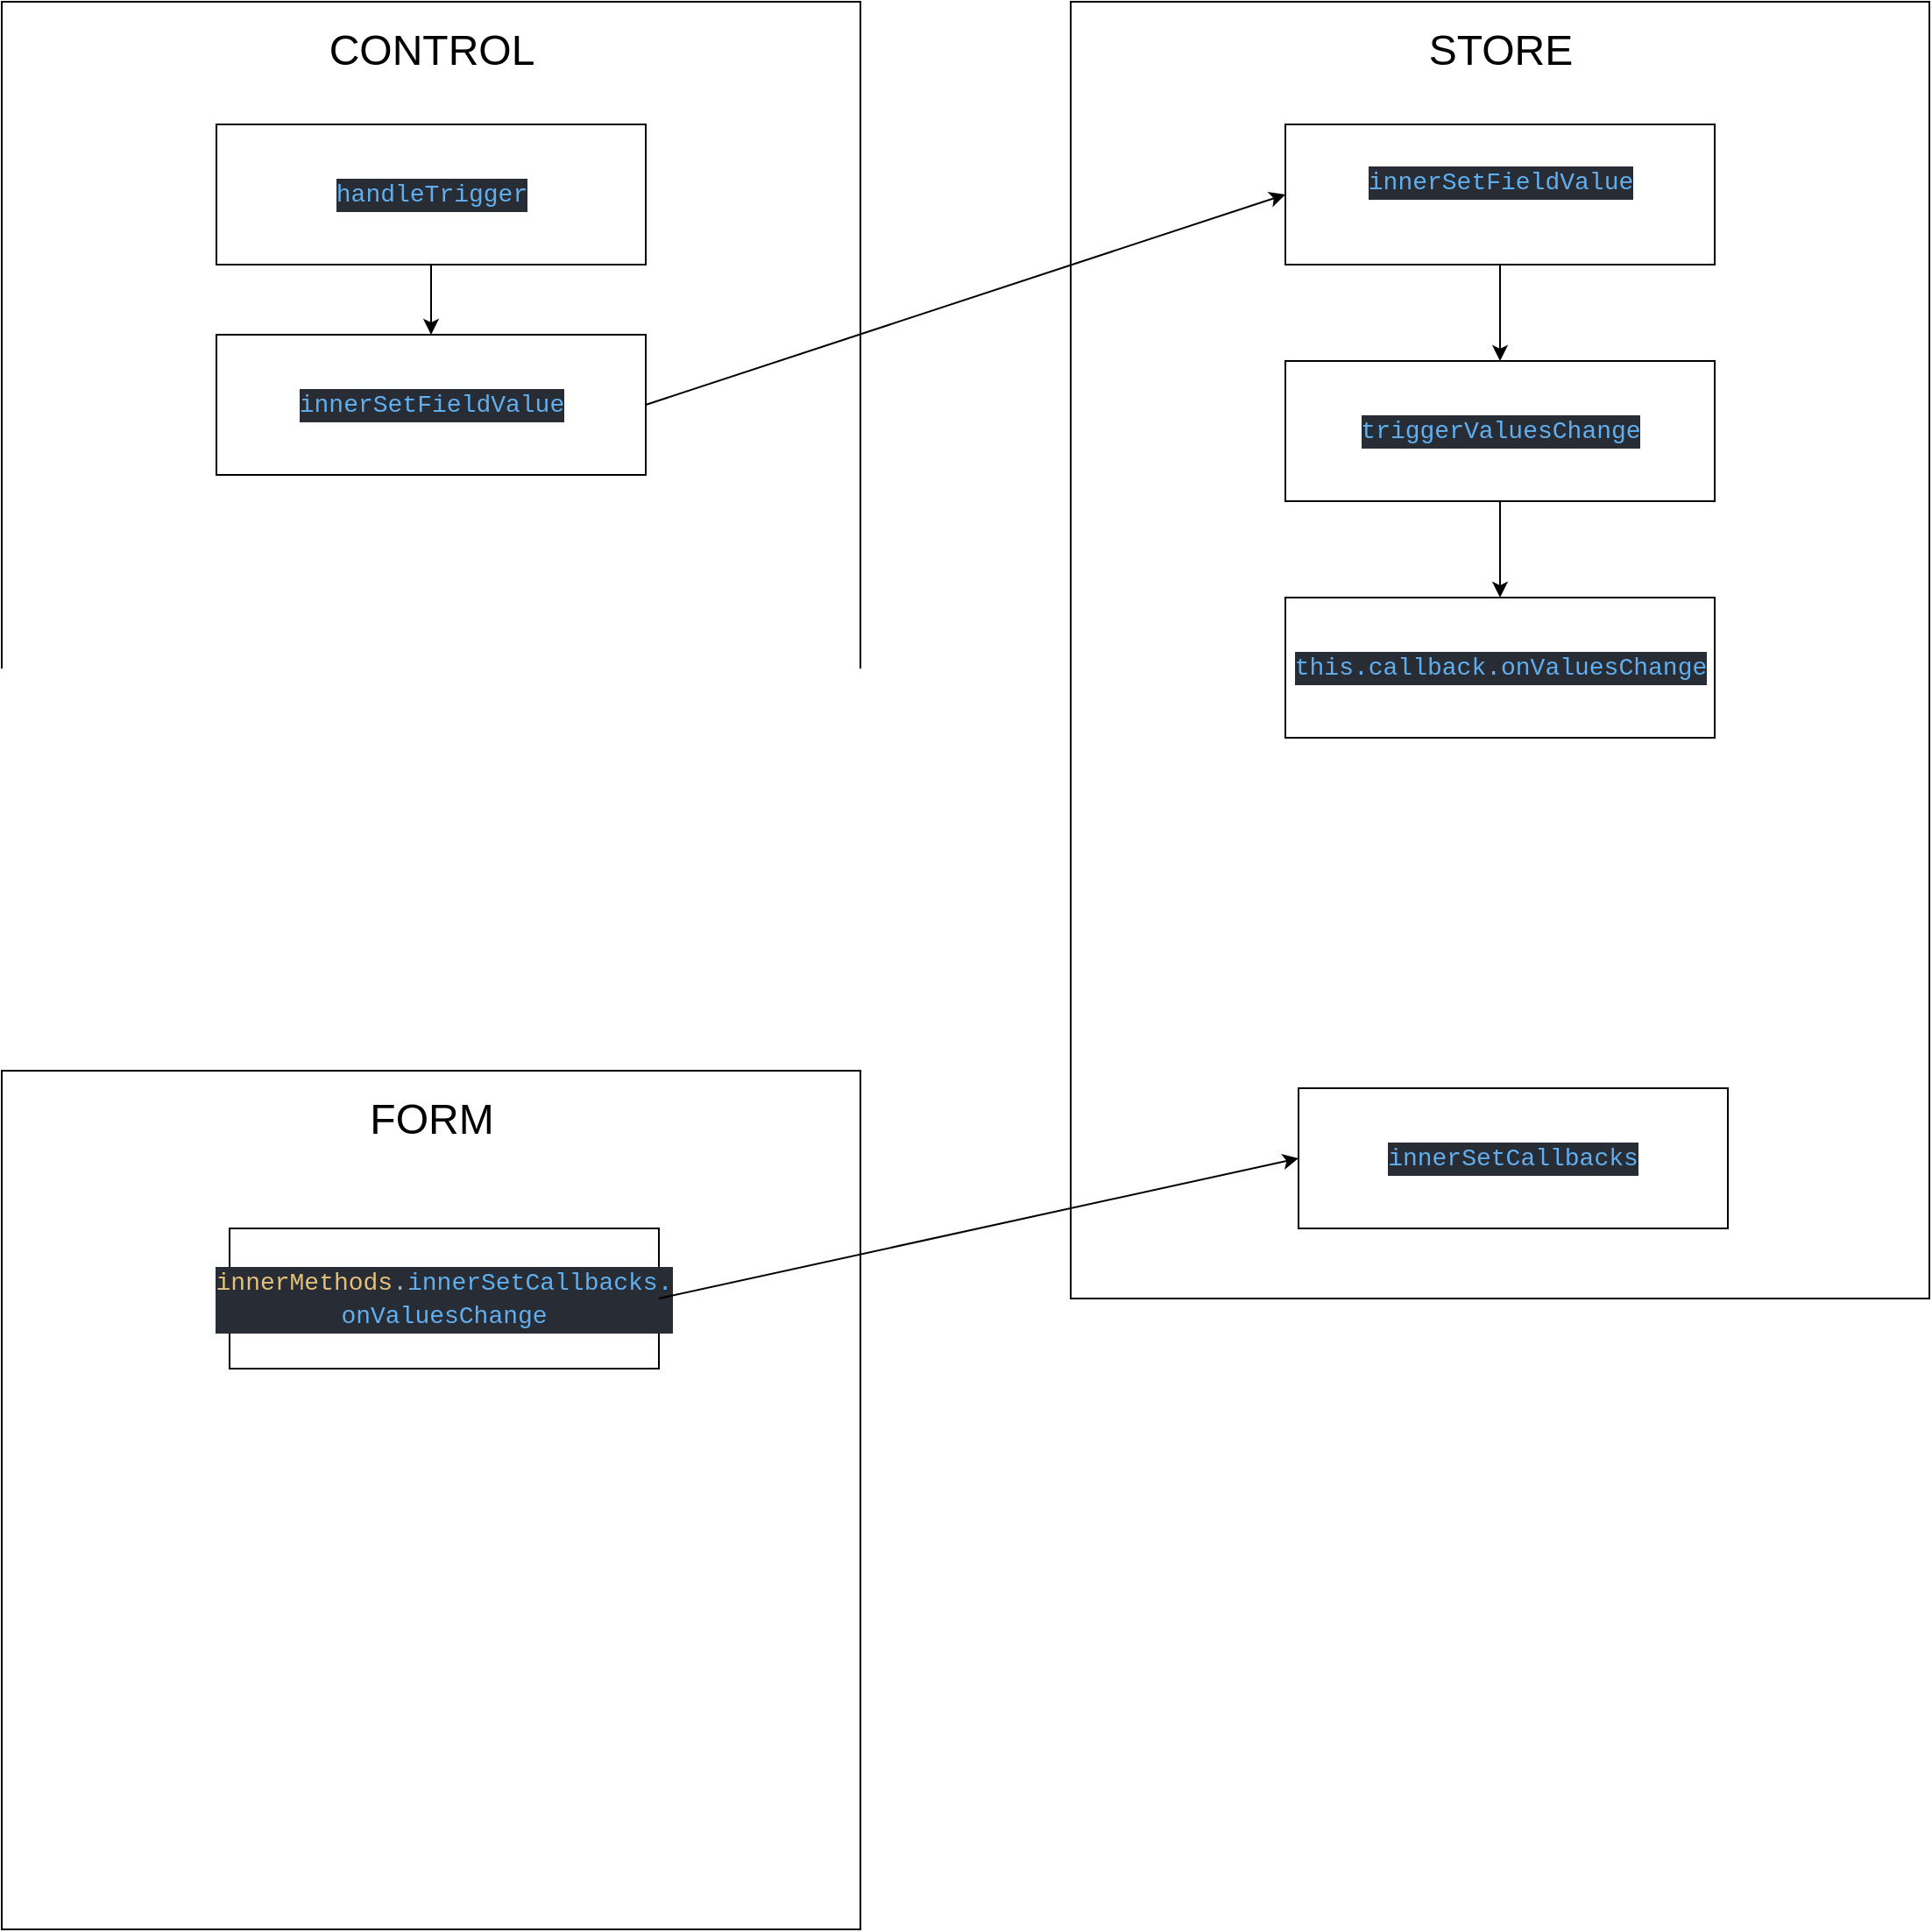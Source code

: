 <mxfile>
    <diagram id="IKpEFJAXQdyOoHMasbJN" name="onValuesChange">
        <mxGraphModel dx="728" dy="-55" grid="1" gridSize="10" guides="1" tooltips="1" connect="1" arrows="1" fold="1" page="1" pageScale="1" pageWidth="850" pageHeight="1100" background="none" math="0" shadow="0">
            <root>
                <mxCell id="0"/>
                <mxCell id="1" parent="0"/>
                <mxCell id="69" value="" style="group;" parent="1" vertex="1" connectable="0">
                    <mxGeometry x="40" y="1870" width="490" height="490" as="geometry"/>
                </mxCell>
                <mxCell id="70" value="" style="rounded=0;whiteSpace=wrap;html=1;strokeColor=default;fontFamily=Helvetica;fontSize=12;fontColor=default;fillColor=default;" parent="69" vertex="1">
                    <mxGeometry width="490" height="490" as="geometry"/>
                </mxCell>
                <mxCell id="72" value="&lt;span style=&quot;font-size: 24px;&quot;&gt;FORM&lt;br&gt;&lt;/span&gt;" style="text;html=1;strokeColor=none;fillColor=none;align=center;verticalAlign=middle;whiteSpace=wrap;rounded=0;fontFamily=Helvetica;fontSize=12;fontColor=default;" parent="69" vertex="1">
                    <mxGeometry x="183.75" y="15.718" width="122.5" height="23.578" as="geometry"/>
                </mxCell>
                <mxCell id="109" value="&lt;div style=&quot;color: rgb(171, 178, 191); background-color: rgb(40, 44, 52); font-family: Consolas, &amp;quot;Courier New&amp;quot;, monospace; font-size: 14px; line-height: 19px;&quot;&gt;&lt;div style=&quot;line-height: 19px;&quot;&gt;&lt;div style=&quot;line-height: 19px;&quot;&gt;&lt;div style=&quot;line-height: 19px;&quot;&gt;&lt;span style=&quot;color: rgb(229, 192, 123);&quot;&gt;innerMethods&lt;/span&gt;.&lt;span style=&quot;color: rgb(97, 175, 239);&quot;&gt;innerSetCallbacks.&lt;/span&gt;&lt;/div&gt;&lt;div style=&quot;line-height: 19px;&quot;&gt;&lt;div style=&quot;line-height: 19px;&quot;&gt;&lt;span style=&quot;color: rgb(97, 175, 239);&quot;&gt;onValuesChange&lt;/span&gt;&lt;/div&gt;&lt;/div&gt;&lt;/div&gt;&lt;/div&gt;&lt;/div&gt;" style="rounded=0;whiteSpace=wrap;html=1;strokeColor=default;fontFamily=Helvetica;fontSize=12;fontColor=default;fillColor=default;" parent="69" vertex="1">
                    <mxGeometry x="130" y="90" width="245" height="80" as="geometry"/>
                </mxCell>
                <mxCell id="81" value="" style="group;" parent="1" vertex="1" connectable="0">
                    <mxGeometry x="40" y="1260" width="490" height="490" as="geometry"/>
                </mxCell>
                <mxCell id="82" value="" style="rounded=0;whiteSpace=wrap;html=1;strokeColor=default;fontFamily=Helvetica;fontSize=12;fontColor=default;fillColor=default;" parent="81" vertex="1">
                    <mxGeometry width="490" height="490" as="geometry"/>
                </mxCell>
                <mxCell id="90" style="edgeStyle=none;html=1;exitX=0.5;exitY=1;exitDx=0;exitDy=0;entryX=0.5;entryY=0;entryDx=0;entryDy=0;fontFamily=Helvetica;fontSize=24;fontColor=default;" parent="81" source="83" target="89" edge="1">
                    <mxGeometry relative="1" as="geometry"/>
                </mxCell>
                <mxCell id="83" value="&lt;div style=&quot;color: rgb(171, 178, 191); background-color: rgb(40, 44, 52); font-family: Consolas, &amp;quot;Courier New&amp;quot;, monospace; font-size: 14px; line-height: 19px;&quot;&gt;&lt;div style=&quot;line-height: 19px;&quot;&gt;&lt;br&gt;&lt;/div&gt;&lt;/div&gt;" style="rounded=0;whiteSpace=wrap;html=1;strokeColor=default;fontFamily=Helvetica;fontSize=12;fontColor=default;fillColor=default;" parent="81" vertex="1">
                    <mxGeometry x="122.5" y="70" width="245" height="80" as="geometry"/>
                </mxCell>
                <mxCell id="84" value="&lt;span style=&quot;font-size: 24px;&quot;&gt;CONTROL&lt;br&gt;&lt;/span&gt;" style="text;html=1;strokeColor=none;fillColor=none;align=center;verticalAlign=middle;whiteSpace=wrap;rounded=0;fontFamily=Helvetica;fontSize=12;fontColor=default;" parent="81" vertex="1">
                    <mxGeometry x="183.75" y="15.718" width="122.5" height="23.578" as="geometry"/>
                </mxCell>
                <mxCell id="88" value="&lt;div style=&quot;color: rgb(171, 178, 191); background-color: rgb(40, 44, 52); font-family: Consolas, &amp;quot;Courier New&amp;quot;, monospace; font-size: 14px; line-height: 19px;&quot;&gt;&lt;span style=&quot;color: #61afef;&quot;&gt;handleTrigger&lt;/span&gt;&lt;/div&gt;" style="text;html=1;strokeColor=none;fillColor=none;align=center;verticalAlign=middle;whiteSpace=wrap;rounded=0;fontFamily=Helvetica;fontSize=12;fontColor=default;" parent="81" vertex="1">
                    <mxGeometry x="183.75" y="100" width="122.5" height="20" as="geometry"/>
                </mxCell>
                <mxCell id="89" value="&lt;div style=&quot;color: rgb(171, 178, 191); background-color: rgb(40, 44, 52); font-family: Consolas, &amp;quot;Courier New&amp;quot;, monospace; font-size: 14px; line-height: 19px;&quot;&gt;&lt;div style=&quot;line-height: 19px;&quot;&gt;&lt;div style=&quot;line-height: 19px;&quot;&gt;&lt;span style=&quot;color: #61afef;&quot;&gt;innerSetFieldValue&lt;/span&gt;&lt;/div&gt;&lt;/div&gt;&lt;/div&gt;" style="rounded=0;whiteSpace=wrap;html=1;strokeColor=default;fontFamily=Helvetica;fontSize=12;fontColor=default;fillColor=default;" parent="81" vertex="1">
                    <mxGeometry x="122.5" y="190" width="245" height="80" as="geometry"/>
                </mxCell>
                <mxCell id="91" value="" style="group;" parent="1" vertex="1" connectable="0">
                    <mxGeometry x="650" y="1260" width="490" height="740" as="geometry"/>
                </mxCell>
                <mxCell id="92" value="" style="rounded=0;whiteSpace=wrap;html=1;strokeColor=default;fontFamily=Helvetica;fontSize=12;fontColor=default;fillColor=default;" parent="91" vertex="1">
                    <mxGeometry width="490" height="740" as="geometry"/>
                </mxCell>
                <mxCell id="107" style="edgeStyle=none;html=1;exitX=0.5;exitY=1;exitDx=0;exitDy=0;fontFamily=Helvetica;fontSize=24;fontColor=default;" parent="91" source="94" target="106" edge="1">
                    <mxGeometry relative="1" as="geometry"/>
                </mxCell>
                <mxCell id="94" value="&lt;div style=&quot;color: rgb(171, 178, 191); background-color: rgb(40, 44, 52); font-family: Consolas, &amp;quot;Courier New&amp;quot;, monospace; font-size: 14px; line-height: 19px;&quot;&gt;&lt;div style=&quot;line-height: 19px;&quot;&gt;&lt;br&gt;&lt;/div&gt;&lt;/div&gt;" style="rounded=0;whiteSpace=wrap;html=1;strokeColor=default;fontFamily=Helvetica;fontSize=12;fontColor=default;fillColor=default;" parent="91" vertex="1">
                    <mxGeometry x="122.5" y="70" width="245" height="80" as="geometry"/>
                </mxCell>
                <mxCell id="95" value="&lt;span style=&quot;font-size: 24px;&quot;&gt;STORE&lt;br&gt;&lt;/span&gt;" style="text;html=1;strokeColor=none;fillColor=none;align=center;verticalAlign=middle;whiteSpace=wrap;rounded=0;fontFamily=Helvetica;fontSize=12;fontColor=default;" parent="91" vertex="1">
                    <mxGeometry x="183.75" y="15.718" width="122.5" height="23.578" as="geometry"/>
                </mxCell>
                <mxCell id="96" value="&#10;&lt;div style=&quot;color: rgb(171, 178, 191); background-color: rgb(40, 44, 52); font-family: Consolas, &amp;quot;Courier New&amp;quot;, monospace; font-weight: normal; font-size: 14px; line-height: 19px;&quot;&gt;&lt;div&gt;&lt;span style=&quot;color: #61afef;&quot;&gt;innerSetFieldValue&lt;/span&gt;&lt;/div&gt;&lt;/div&gt;&#10;&#10;" style="text;html=1;strokeColor=none;fillColor=none;align=center;verticalAlign=middle;whiteSpace=wrap;rounded=0;fontFamily=Helvetica;fontSize=12;fontColor=default;" parent="91" vertex="1">
                    <mxGeometry x="183.75" y="100" width="122.5" height="20" as="geometry"/>
                </mxCell>
                <mxCell id="113" style="edgeStyle=none;html=1;exitX=0.5;exitY=1;exitDx=0;exitDy=0;fontFamily=Helvetica;fontSize=24;fontColor=default;" parent="91" source="106" target="112" edge="1">
                    <mxGeometry relative="1" as="geometry"/>
                </mxCell>
                <mxCell id="106" value="&lt;div style=&quot;color: rgb(171, 178, 191); background-color: rgb(40, 44, 52); font-family: Consolas, &amp;quot;Courier New&amp;quot;, monospace; font-size: 14px; line-height: 19px;&quot;&gt;&lt;div style=&quot;line-height: 19px;&quot;&gt;&lt;div style=&quot;line-height: 19px;&quot;&gt;&lt;span style=&quot;color: #61afef;&quot;&gt;triggerValuesChange&lt;/span&gt;&lt;/div&gt;&lt;/div&gt;&lt;/div&gt;" style="rounded=0;whiteSpace=wrap;html=1;strokeColor=default;fontFamily=Helvetica;fontSize=12;fontColor=default;fillColor=default;" parent="91" vertex="1">
                    <mxGeometry x="122.5" y="205" width="245" height="80" as="geometry"/>
                </mxCell>
                <mxCell id="108" value="&lt;div style=&quot;color: rgb(171, 178, 191); background-color: rgb(40, 44, 52); font-family: Consolas, &amp;quot;Courier New&amp;quot;, monospace; font-size: 14px; line-height: 19px;&quot;&gt;&lt;div style=&quot;line-height: 19px;&quot;&gt;&lt;div style=&quot;line-height: 19px;&quot;&gt;&lt;div style=&quot;line-height: 19px;&quot;&gt;&lt;span style=&quot;color: #61afef;&quot;&gt;innerSetCallbacks&lt;/span&gt;&lt;/div&gt;&lt;/div&gt;&lt;/div&gt;&lt;/div&gt;" style="rounded=0;whiteSpace=wrap;html=1;strokeColor=default;fontFamily=Helvetica;fontSize=12;fontColor=default;fillColor=default;" parent="91" vertex="1">
                    <mxGeometry x="130" y="620" width="245" height="80" as="geometry"/>
                </mxCell>
                <mxCell id="112" value="&lt;div style=&quot;color: rgb(171, 178, 191); background-color: rgb(40, 44, 52); font-family: Consolas, &amp;quot;Courier New&amp;quot;, monospace; font-size: 14px; line-height: 19px;&quot;&gt;&lt;div style=&quot;line-height: 19px;&quot;&gt;&lt;div style=&quot;line-height: 19px;&quot;&gt;&lt;div style=&quot;line-height: 19px;&quot;&gt;&lt;span style=&quot;color: #61afef;&quot;&gt;this.callback.&lt;/span&gt;&lt;span style=&quot;color: rgb(97, 175, 239);&quot;&gt;onValuesChange&lt;/span&gt;&lt;/div&gt;&lt;/div&gt;&lt;/div&gt;&lt;/div&gt;" style="rounded=0;whiteSpace=wrap;html=1;strokeColor=default;fontFamily=Helvetica;fontSize=12;fontColor=default;fillColor=default;" parent="91" vertex="1">
                    <mxGeometry x="122.5" y="340" width="245" height="80" as="geometry"/>
                </mxCell>
                <mxCell id="98" style="edgeStyle=none;html=1;exitX=1;exitY=0.5;exitDx=0;exitDy=0;entryX=0;entryY=0.5;entryDx=0;entryDy=0;fontFamily=Helvetica;fontSize=24;fontColor=default;" parent="1" source="89" target="94" edge="1">
                    <mxGeometry relative="1" as="geometry"/>
                </mxCell>
                <mxCell id="111" style="edgeStyle=none;html=1;exitX=1;exitY=0.5;exitDx=0;exitDy=0;entryX=0;entryY=0.5;entryDx=0;entryDy=0;fontFamily=Helvetica;fontSize=24;fontColor=default;" parent="1" source="109" target="108" edge="1">
                    <mxGeometry relative="1" as="geometry"/>
                </mxCell>
            </root>
        </mxGraphModel>
    </diagram>
    <diagram name="onSubmit" id="niWLzvq-EdSnXIQBMatt">
        <mxGraphModel dx="1036" dy="-55" grid="1" gridSize="10" guides="1" tooltips="1" connect="1" arrows="1" fold="1" page="1" pageScale="1" pageWidth="850" pageHeight="1100" background="none" math="0" shadow="0">
            <root>
                <mxCell id="wr9pQKqONIE5KZ0gKn6f-0"/>
                <mxCell id="wr9pQKqONIE5KZ0gKn6f-1" parent="wr9pQKqONIE5KZ0gKn6f-0"/>
                <mxCell id="wr9pQKqONIE5KZ0gKn6f-2" value="" style="group;" parent="wr9pQKqONIE5KZ0gKn6f-1" vertex="1" connectable="0">
                    <mxGeometry x="150" y="1420" width="490" height="490" as="geometry"/>
                </mxCell>
                <mxCell id="wr9pQKqONIE5KZ0gKn6f-3" value="" style="rounded=0;whiteSpace=wrap;html=1;strokeColor=default;fontFamily=Helvetica;fontSize=12;fontColor=default;fillColor=default;" parent="wr9pQKqONIE5KZ0gKn6f-2" vertex="1">
                    <mxGeometry width="490" height="490" as="geometry"/>
                </mxCell>
                <mxCell id="wr9pQKqONIE5KZ0gKn6f-4" value="&lt;span style=&quot;font-size: 24px;&quot;&gt;FORM&lt;br&gt;&lt;/span&gt;" style="text;html=1;strokeColor=none;fillColor=none;align=center;verticalAlign=middle;whiteSpace=wrap;rounded=0;fontFamily=Helvetica;fontSize=12;fontColor=default;" parent="wr9pQKqONIE5KZ0gKn6f-2" vertex="1">
                    <mxGeometry x="183.75" y="15.718" width="122.5" height="23.578" as="geometry"/>
                </mxCell>
                <mxCell id="wr9pQKqONIE5KZ0gKn6f-5" value="&lt;div style=&quot;background-color: rgb(40, 44, 52); font-family: Consolas, &amp;quot;Courier New&amp;quot;, monospace; font-size: 14px; line-height: 19px; color: rgb(171, 178, 191);&quot;&gt;&lt;div style=&quot;line-height: 19px;&quot;&gt;&lt;div style=&quot;line-height: 19px;&quot;&gt;&lt;div style=&quot;line-height: 19px;&quot;&gt;&lt;div style=&quot;font-family: Menlo, Monaco, &amp;quot;Courier New&amp;quot;, monospace; font-size: 12px; line-height: 18px;&quot;&gt;&lt;div&gt;&lt;span style=&quot;color: #e5c07b;&quot;&gt;innerMethods&lt;/span&gt;.&lt;span style=&quot;color: #61afef;&quot;&gt;innerSetCallbacks&lt;/span&gt;({&lt;/div&gt;&lt;div&gt;  &lt;span style=&quot;color: #61afef;&quot;&gt;onSubmit&lt;/span&gt;: () &lt;span style=&quot;color: #c678dd;&quot;&gt;=&amp;gt;&lt;/span&gt; {}&lt;/div&gt;&lt;div&gt;});&lt;/div&gt;&lt;/div&gt;&lt;/div&gt;&lt;/div&gt;&lt;/div&gt;&lt;/div&gt;" style="rounded=0;whiteSpace=wrap;html=1;strokeColor=default;fontFamily=Helvetica;fontSize=12;fontColor=default;fillColor=default;" parent="wr9pQKqONIE5KZ0gKn6f-2" vertex="1">
                    <mxGeometry x="130" y="90" width="245" height="80" as="geometry"/>
                </mxCell>
                <mxCell id="PwSs_GgSIJuXpOcLG5Ot-0" value="&lt;div style=&quot;background-color: rgb(40, 44, 52); font-family: Consolas, &amp;quot;Courier New&amp;quot;, monospace; font-size: 14px; line-height: 19px; color: rgb(171, 178, 191);&quot;&gt;&lt;div style=&quot;line-height: 19px;&quot;&gt;&lt;div style=&quot;line-height: 19px;&quot;&gt;&lt;div style=&quot;line-height: 19px;&quot;&gt;&lt;div style=&quot;font-family: Menlo, Monaco, &amp;quot;Courier New&amp;quot;, monospace; font-size: 12px; line-height: 18px;&quot;&gt;&lt;div style=&quot;line-height: 18px;&quot;&gt;&lt;div&gt;&amp;lt;&lt;span style=&quot;color: #e5c07b;&quot;&gt;Wrapper&lt;/span&gt;&lt;/div&gt;&lt;div&gt;&lt;span style=&quot;color: #d19a66;font-style: italic;&quot;&gt;onSubmit&lt;/span&gt;&lt;span style=&quot;color: #56b6c2;&quot;&gt;=&lt;/span&gt;&lt;span style=&quot;color: #c678dd;&quot;&gt;{&lt;/span&gt;(&lt;span style=&quot;color: #e06c75;font-style: italic;&quot;&gt;e&lt;/span&gt;) &lt;span style=&quot;color: #c678dd;&quot;&gt;=&amp;gt;&lt;/span&gt; {&lt;/div&gt;&lt;div&gt;  &lt;span style=&quot;color: #e5c07b;&quot;&gt;formInstance&lt;/span&gt;.&lt;span style=&quot;color: #61afef;&quot;&gt;submit&lt;/span&gt;();&lt;/div&gt;&lt;div&gt;}&lt;span style=&quot;color: #c678dd;&quot;&gt;}&lt;/span&gt;&lt;/div&gt;&lt;div&gt;&amp;gt;&lt;/div&gt;&lt;/div&gt;&lt;/div&gt;&lt;/div&gt;&lt;/div&gt;&lt;/div&gt;&lt;/div&gt;" style="rounded=0;whiteSpace=wrap;html=1;strokeColor=default;fontFamily=Helvetica;fontSize=12;fontColor=default;fillColor=default;" parent="wr9pQKqONIE5KZ0gKn6f-2" vertex="1">
                    <mxGeometry x="135" y="200" width="240" height="110" as="geometry"/>
                </mxCell>
                <mxCell id="wr9pQKqONIE5KZ0gKn6f-13" value="" style="group;" parent="wr9pQKqONIE5KZ0gKn6f-1" vertex="1" connectable="0">
                    <mxGeometry x="690" y="1270" width="490" height="740" as="geometry"/>
                </mxCell>
                <mxCell id="wr9pQKqONIE5KZ0gKn6f-14" value="" style="rounded=0;whiteSpace=wrap;html=1;strokeColor=default;fontFamily=Helvetica;fontSize=12;fontColor=default;fillColor=default;" parent="wr9pQKqONIE5KZ0gKn6f-13" vertex="1">
                    <mxGeometry width="490" height="740" as="geometry"/>
                </mxCell>
                <mxCell id="hVibTTQIVhq0X6SmjSsc-0" style="edgeStyle=none;html=1;exitX=0.5;exitY=1;exitDx=0;exitDy=0;" parent="wr9pQKqONIE5KZ0gKn6f-13" source="wr9pQKqONIE5KZ0gKn6f-16" target="PwSs_GgSIJuXpOcLG5Ot-10" edge="1">
                    <mxGeometry relative="1" as="geometry"/>
                </mxCell>
                <mxCell id="wr9pQKqONIE5KZ0gKn6f-16" value="&lt;div style=&quot;color: rgb(171, 178, 191); background-color: rgb(40, 44, 52); font-family: Consolas, &amp;quot;Courier New&amp;quot;, monospace; font-size: 14px; line-height: 19px;&quot;&gt;&lt;div style=&quot;line-height: 19px;&quot;&gt;&lt;br&gt;&lt;/div&gt;&lt;/div&gt;" style="rounded=0;whiteSpace=wrap;html=1;strokeColor=default;fontFamily=Helvetica;fontSize=12;fontColor=default;fillColor=default;" parent="wr9pQKqONIE5KZ0gKn6f-13" vertex="1">
                    <mxGeometry x="122.5" y="70" width="245" height="70" as="geometry"/>
                </mxCell>
                <mxCell id="wr9pQKqONIE5KZ0gKn6f-17" value="&lt;span style=&quot;font-size: 24px;&quot;&gt;STORE&lt;br&gt;&lt;/span&gt;" style="text;html=1;strokeColor=none;fillColor=none;align=center;verticalAlign=middle;whiteSpace=wrap;rounded=0;fontFamily=Helvetica;fontSize=12;fontColor=default;" parent="wr9pQKqONIE5KZ0gKn6f-13" vertex="1">
                    <mxGeometry x="183.75" y="15.718" width="122.5" height="23.578" as="geometry"/>
                </mxCell>
                <mxCell id="wr9pQKqONIE5KZ0gKn6f-18" value="&lt;div style=&quot;background-color: rgb(40, 44, 52); font-family: Menlo, Monaco, &amp;quot;Courier New&amp;quot;, monospace; line-height: 18px;&quot;&gt;&lt;font color=&quot;#c678dd&quot;&gt;submit&lt;/font&gt;&lt;/div&gt;" style="text;html=1;strokeColor=none;fillColor=none;align=center;verticalAlign=middle;whiteSpace=wrap;rounded=0;fontFamily=Helvetica;fontSize=12;fontColor=default;" parent="wr9pQKqONIE5KZ0gKn6f-13" vertex="1">
                    <mxGeometry x="158.13" y="95" width="173.75" height="20" as="geometry"/>
                </mxCell>
                <mxCell id="wr9pQKqONIE5KZ0gKn6f-21" value="&lt;div style=&quot;color: rgb(171, 178, 191); background-color: rgb(40, 44, 52); font-family: Consolas, &amp;quot;Courier New&amp;quot;, monospace; font-size: 14px; line-height: 19px;&quot;&gt;&lt;div style=&quot;line-height: 19px;&quot;&gt;&lt;div style=&quot;line-height: 19px;&quot;&gt;&lt;div style=&quot;line-height: 19px;&quot;&gt;&lt;span style=&quot;color: #61afef;&quot;&gt;innerSetCallbacks&lt;/span&gt;&lt;/div&gt;&lt;/div&gt;&lt;/div&gt;&lt;/div&gt;" style="rounded=0;whiteSpace=wrap;html=1;strokeColor=default;fontFamily=Helvetica;fontSize=12;fontColor=default;fillColor=default;" parent="wr9pQKqONIE5KZ0gKn6f-13" vertex="1">
                    <mxGeometry x="130" y="620" width="245" height="80" as="geometry"/>
                </mxCell>
                <mxCell id="PwSs_GgSIJuXpOcLG5Ot-10" value="&lt;div style=&quot;color: rgb(171, 178, 191); background-color: rgb(40, 44, 52); font-family: Consolas, &amp;quot;Courier New&amp;quot;, monospace; font-size: 14px; line-height: 19px;&quot;&gt;&lt;div style=&quot;line-height: 19px;&quot;&gt;callbacks.onSubmit&lt;/div&gt;&lt;/div&gt;" style="rounded=0;whiteSpace=wrap;html=1;strokeColor=default;fontFamily=Helvetica;fontSize=12;fontColor=default;fillColor=default;" parent="wr9pQKqONIE5KZ0gKn6f-13" vertex="1">
                    <mxGeometry x="122.5" y="210" width="245" height="80" as="geometry"/>
                </mxCell>
                <mxCell id="wr9pQKqONIE5KZ0gKn6f-24" style="edgeStyle=none;html=1;exitX=1;exitY=0.5;exitDx=0;exitDy=0;entryX=0;entryY=0.5;entryDx=0;entryDy=0;fontFamily=Helvetica;fontSize=24;fontColor=default;" parent="wr9pQKqONIE5KZ0gKn6f-1" source="wr9pQKqONIE5KZ0gKn6f-5" target="wr9pQKqONIE5KZ0gKn6f-21" edge="1">
                    <mxGeometry relative="1" as="geometry"/>
                </mxCell>
                <mxCell id="PwSs_GgSIJuXpOcLG5Ot-2" style="edgeStyle=none;html=1;exitX=1;exitY=0.5;exitDx=0;exitDy=0;entryX=0;entryY=0.5;entryDx=0;entryDy=0;" parent="wr9pQKqONIE5KZ0gKn6f-1" source="PwSs_GgSIJuXpOcLG5Ot-0" target="wr9pQKqONIE5KZ0gKn6f-16" edge="1">
                    <mxGeometry relative="1" as="geometry"/>
                </mxCell>
            </root>
        </mxGraphModel>
    </diagram>
    <diagram name="rules validate" id="ohAHACHZZTmaY0EoiD2b">
        <mxGraphModel dx="1295" dy="1306" grid="1" gridSize="10" guides="1" tooltips="1" connect="1" arrows="1" fold="1" page="1" pageScale="1" pageWidth="850" pageHeight="1100" background="none" math="0" shadow="0">
            <root>
                <mxCell id="hH2rMNYjFmV4jc5iQW_T-0"/>
                <mxCell id="hH2rMNYjFmV4jc5iQW_T-1" parent="hH2rMNYjFmV4jc5iQW_T-0"/>
                <mxCell id="hH2rMNYjFmV4jc5iQW_T-2" value="" style="group;" vertex="1" connectable="0" parent="hH2rMNYjFmV4jc5iQW_T-1">
                    <mxGeometry x="160" y="1460" width="490" height="490" as="geometry"/>
                </mxCell>
                <mxCell id="hH2rMNYjFmV4jc5iQW_T-3" value="" style="rounded=0;whiteSpace=wrap;html=1;strokeColor=default;fontFamily=Helvetica;fontSize=12;fontColor=default;fillColor=default;" vertex="1" parent="hH2rMNYjFmV4jc5iQW_T-2">
                    <mxGeometry width="490" height="490" as="geometry"/>
                </mxCell>
                <mxCell id="hH2rMNYjFmV4jc5iQW_T-4" value="&lt;span style=&quot;font-size: 24px;&quot;&gt;FORM&lt;br&gt;&lt;/span&gt;" style="text;html=1;strokeColor=none;fillColor=none;align=center;verticalAlign=middle;whiteSpace=wrap;rounded=0;fontFamily=Helvetica;fontSize=12;fontColor=default;" vertex="1" parent="hH2rMNYjFmV4jc5iQW_T-2">
                    <mxGeometry x="183.75" y="15.718" width="122.5" height="23.578" as="geometry"/>
                </mxCell>
                <mxCell id="hH2rMNYjFmV4jc5iQW_T-5" value="&lt;div style=&quot;background-color: rgb(40, 44, 52); font-family: Consolas, &amp;quot;Courier New&amp;quot;, monospace; font-size: 14px; line-height: 19px; color: rgb(171, 178, 191);&quot;&gt;&lt;div style=&quot;line-height: 19px;&quot;&gt;&lt;div style=&quot;line-height: 19px;&quot;&gt;&lt;div style=&quot;line-height: 19px;&quot;&gt;&lt;div style=&quot;font-family: Menlo, Monaco, &amp;quot;Courier New&amp;quot;, monospace; font-size: 12px; line-height: 18px;&quot;&gt;&lt;div&gt;&lt;span style=&quot;color: #e5c07b;&quot;&gt;innerMethods&lt;/span&gt;.&lt;span style=&quot;color: #61afef;&quot;&gt;innerSetCallbacks&lt;/span&gt;({&lt;/div&gt;&lt;div&gt;  &lt;span style=&quot;color: #61afef;&quot;&gt;onSubmit&lt;/span&gt;: () &lt;span style=&quot;color: #c678dd;&quot;&gt;=&amp;gt;&lt;/span&gt; {}&lt;/div&gt;&lt;div&gt;});&lt;/div&gt;&lt;/div&gt;&lt;/div&gt;&lt;/div&gt;&lt;/div&gt;&lt;/div&gt;" style="rounded=0;whiteSpace=wrap;html=1;strokeColor=default;fontFamily=Helvetica;fontSize=12;fontColor=default;fillColor=default;" vertex="1" parent="hH2rMNYjFmV4jc5iQW_T-2">
                    <mxGeometry x="72.5" y="370" width="345" height="80" as="geometry"/>
                </mxCell>
                <mxCell id="hH2rMNYjFmV4jc5iQW_T-6" value="&lt;div style=&quot;background-color: rgb(40, 44, 52); font-family: Consolas, &amp;quot;Courier New&amp;quot;, monospace; font-size: 14px; line-height: 19px; color: rgb(171, 178, 191);&quot;&gt;&lt;div style=&quot;line-height: 19px;&quot;&gt;&lt;div style=&quot;line-height: 19px;&quot;&gt;&lt;div style=&quot;line-height: 19px;&quot;&gt;&lt;div style=&quot;font-family: Menlo, Monaco, &amp;quot;Courier New&amp;quot;, monospace; font-size: 12px; line-height: 18px;&quot;&gt;&lt;div style=&quot;line-height: 18px;&quot;&gt;&lt;div&gt;&amp;lt;&lt;span style=&quot;color: #e5c07b;&quot;&gt;Wrapper&lt;/span&gt;&lt;/div&gt;&lt;div&gt;&lt;span style=&quot;color: #d19a66;font-style: italic;&quot;&gt;onSubmit&lt;/span&gt;&lt;span style=&quot;color: #56b6c2;&quot;&gt;=&lt;/span&gt;&lt;span style=&quot;color: #c678dd;&quot;&gt;{&lt;/span&gt;(&lt;span style=&quot;color: #e06c75;font-style: italic;&quot;&gt;e&lt;/span&gt;) &lt;span style=&quot;color: #c678dd;&quot;&gt;=&amp;gt;&lt;/span&gt; {&lt;/div&gt;&lt;div&gt;  &lt;span style=&quot;color: #e5c07b;&quot;&gt;formInstance&lt;/span&gt;.&lt;span style=&quot;color: #61afef;&quot;&gt;submit&lt;/span&gt;();&lt;/div&gt;&lt;div&gt;}&lt;span style=&quot;color: #c678dd;&quot;&gt;}&lt;/span&gt;&lt;/div&gt;&lt;div&gt;&amp;gt;&lt;/div&gt;&lt;/div&gt;&lt;/div&gt;&lt;/div&gt;&lt;/div&gt;&lt;/div&gt;&lt;/div&gt;" style="rounded=0;whiteSpace=wrap;html=1;strokeColor=default;fontFamily=Helvetica;fontSize=12;fontColor=default;fillColor=default;" vertex="1" parent="hH2rMNYjFmV4jc5iQW_T-2">
                    <mxGeometry x="72.5" y="60" width="347.5" height="110" as="geometry"/>
                </mxCell>
                <mxCell id="hH2rMNYjFmV4jc5iQW_T-7" value="" style="group;" vertex="1" connectable="0" parent="hH2rMNYjFmV4jc5iQW_T-1">
                    <mxGeometry x="690" y="1270" width="490" height="740" as="geometry"/>
                </mxCell>
                <mxCell id="hH2rMNYjFmV4jc5iQW_T-8" value="" style="rounded=0;whiteSpace=wrap;html=1;strokeColor=default;fontFamily=Helvetica;fontSize=12;fontColor=default;fillColor=default;" vertex="1" parent="hH2rMNYjFmV4jc5iQW_T-7">
                    <mxGeometry width="490" height="740" as="geometry"/>
                </mxCell>
                <mxCell id="hH2rMNYjFmV4jc5iQW_T-9" style="edgeStyle=none;html=1;exitX=0.5;exitY=1;exitDx=0;exitDy=0;" edge="1" parent="hH2rMNYjFmV4jc5iQW_T-7" source="hH2rMNYjFmV4jc5iQW_T-10" target="hH2rMNYjFmV4jc5iQW_T-14">
                    <mxGeometry relative="1" as="geometry"/>
                </mxCell>
                <mxCell id="hH2rMNYjFmV4jc5iQW_T-10" value="&lt;div style=&quot;color: rgb(171, 178, 191); background-color: rgb(40, 44, 52); font-family: Consolas, &amp;quot;Courier New&amp;quot;, monospace; font-size: 14px; line-height: 19px;&quot;&gt;&lt;div style=&quot;line-height: 19px;&quot;&gt;&lt;br&gt;&lt;/div&gt;&lt;/div&gt;" style="rounded=0;whiteSpace=wrap;html=1;strokeColor=default;fontFamily=Helvetica;fontSize=12;fontColor=default;fillColor=default;" vertex="1" parent="hH2rMNYjFmV4jc5iQW_T-7">
                    <mxGeometry x="122.5" y="70" width="245" height="70" as="geometry"/>
                </mxCell>
                <mxCell id="hH2rMNYjFmV4jc5iQW_T-11" value="&lt;span style=&quot;font-size: 24px;&quot;&gt;STORE&lt;br&gt;&lt;/span&gt;" style="text;html=1;strokeColor=none;fillColor=none;align=center;verticalAlign=middle;whiteSpace=wrap;rounded=0;fontFamily=Helvetica;fontSize=12;fontColor=default;" vertex="1" parent="hH2rMNYjFmV4jc5iQW_T-7">
                    <mxGeometry x="183.75" y="15.718" width="122.5" height="23.578" as="geometry"/>
                </mxCell>
                <mxCell id="hH2rMNYjFmV4jc5iQW_T-12" value="&lt;div style=&quot;background-color: rgb(40, 44, 52); font-family: Menlo, Monaco, &amp;quot;Courier New&amp;quot;, monospace; line-height: 18px;&quot;&gt;&lt;font color=&quot;#c678dd&quot;&gt;submit&lt;/font&gt;&lt;/div&gt;" style="text;html=1;strokeColor=none;fillColor=none;align=center;verticalAlign=middle;whiteSpace=wrap;rounded=0;fontFamily=Helvetica;fontSize=12;fontColor=default;" vertex="1" parent="hH2rMNYjFmV4jc5iQW_T-7">
                    <mxGeometry x="158.13" y="95" width="173.75" height="20" as="geometry"/>
                </mxCell>
                <mxCell id="hH2rMNYjFmV4jc5iQW_T-13" value="&lt;div style=&quot;color: rgb(171, 178, 191); background-color: rgb(40, 44, 52); font-family: Consolas, &amp;quot;Courier New&amp;quot;, monospace; font-size: 14px; line-height: 19px;&quot;&gt;&lt;div style=&quot;line-height: 19px;&quot;&gt;&lt;div style=&quot;line-height: 19px;&quot;&gt;&lt;div style=&quot;line-height: 19px;&quot;&gt;&lt;span style=&quot;color: #61afef;&quot;&gt;innerSetCallbacks&lt;/span&gt;&lt;/div&gt;&lt;/div&gt;&lt;/div&gt;&lt;/div&gt;" style="rounded=0;whiteSpace=wrap;html=1;strokeColor=default;fontFamily=Helvetica;fontSize=12;fontColor=default;fillColor=default;" vertex="1" parent="hH2rMNYjFmV4jc5iQW_T-7">
                    <mxGeometry x="130" y="620" width="245" height="80" as="geometry"/>
                </mxCell>
                <mxCell id="EdaH5eJUgTH9Hvjn0n3V-10" style="edgeStyle=none;html=1;exitX=0.5;exitY=1;exitDx=0;exitDy=0;" edge="1" parent="hH2rMNYjFmV4jc5iQW_T-7" source="hH2rMNYjFmV4jc5iQW_T-14" target="EdaH5eJUgTH9Hvjn0n3V-9">
                    <mxGeometry relative="1" as="geometry"/>
                </mxCell>
                <mxCell id="hH2rMNYjFmV4jc5iQW_T-14" value="&lt;div style=&quot;color: rgb(171, 178, 191); background-color: rgb(40, 44, 52); font-family: Consolas, &amp;quot;Courier New&amp;quot;, monospace; font-size: 14px; line-height: 19px;&quot;&gt;&lt;div style=&quot;line-height: 19px;&quot;&gt;validate&lt;/div&gt;&lt;/div&gt;" style="rounded=0;whiteSpace=wrap;html=1;strokeColor=default;fontFamily=Helvetica;fontSize=12;fontColor=default;fillColor=default;" vertex="1" parent="hH2rMNYjFmV4jc5iQW_T-7">
                    <mxGeometry x="122.5" y="210" width="245" height="80" as="geometry"/>
                </mxCell>
                <mxCell id="EdaH5eJUgTH9Hvjn0n3V-9" value="&lt;div style=&quot;color: rgb(171, 178, 191); background-color: rgb(40, 44, 52); font-family: Consolas, &amp;quot;Courier New&amp;quot;, monospace; font-size: 14px; line-height: 19px;&quot;&gt;&lt;div style=&quot;line-height: 19px;&quot;&gt;callbacks.onSubmit&lt;/div&gt;&lt;/div&gt;" style="rounded=0;whiteSpace=wrap;html=1;strokeColor=default;fontFamily=Helvetica;fontSize=12;fontColor=default;fillColor=default;" vertex="1" parent="hH2rMNYjFmV4jc5iQW_T-7">
                    <mxGeometry x="122.5" y="330" width="245" height="80" as="geometry"/>
                </mxCell>
                <mxCell id="hH2rMNYjFmV4jc5iQW_T-15" style="edgeStyle=none;html=1;exitX=1;exitY=0.5;exitDx=0;exitDy=0;entryX=0;entryY=0.5;entryDx=0;entryDy=0;fontFamily=Helvetica;fontSize=24;fontColor=default;" edge="1" parent="hH2rMNYjFmV4jc5iQW_T-1" source="hH2rMNYjFmV4jc5iQW_T-5" target="hH2rMNYjFmV4jc5iQW_T-13">
                    <mxGeometry relative="1" as="geometry"/>
                </mxCell>
                <mxCell id="hH2rMNYjFmV4jc5iQW_T-16" style="edgeStyle=none;html=1;exitX=1;exitY=0.5;exitDx=0;exitDy=0;entryX=0;entryY=0.5;entryDx=0;entryDy=0;" edge="1" parent="hH2rMNYjFmV4jc5iQW_T-1" source="hH2rMNYjFmV4jc5iQW_T-6" target="hH2rMNYjFmV4jc5iQW_T-10">
                    <mxGeometry relative="1" as="geometry"/>
                </mxCell>
                <mxCell id="EdaH5eJUgTH9Hvjn0n3V-11" value="" style="group;" vertex="1" connectable="0" parent="hH2rMNYjFmV4jc5iQW_T-1">
                    <mxGeometry x="150" y="860" width="490" height="490" as="geometry"/>
                </mxCell>
                <mxCell id="EdaH5eJUgTH9Hvjn0n3V-12" value="" style="rounded=0;whiteSpace=wrap;html=1;strokeColor=default;fontFamily=Helvetica;fontSize=12;fontColor=default;fillColor=default;" vertex="1" parent="EdaH5eJUgTH9Hvjn0n3V-11">
                    <mxGeometry width="490" height="490" as="geometry"/>
                </mxCell>
                <mxCell id="EdaH5eJUgTH9Hvjn0n3V-13" value="&lt;span style=&quot;font-size: 24px;&quot;&gt;FORM&lt;br&gt;&lt;/span&gt;" style="text;html=1;strokeColor=none;fillColor=none;align=center;verticalAlign=middle;whiteSpace=wrap;rounded=0;fontFamily=Helvetica;fontSize=12;fontColor=default;" vertex="1" parent="EdaH5eJUgTH9Hvjn0n3V-11">
                    <mxGeometry x="183.75" y="15.718" width="122.5" height="23.578" as="geometry"/>
                </mxCell>
                <mxCell id="EdaH5eJUgTH9Hvjn0n3V-14" value="&lt;div style=&quot;background-color: rgb(40, 44, 52); font-family: Consolas, &amp;quot;Courier New&amp;quot;, monospace; font-size: 14px; line-height: 19px;&quot;&gt;&lt;div style=&quot;line-height: 19px;&quot;&gt;&lt;div style=&quot;line-height: 19px;&quot;&gt;&lt;div style=&quot;line-height: 19px;&quot;&gt;&lt;div style=&quot;font-family: Menlo, Monaco, &amp;quot;Courier New&amp;quot;, monospace; font-size: 12px; line-height: 18px;&quot;&gt;&lt;div style=&quot;&quot;&gt;&lt;font color=&quot;#e5c07b&quot;&gt;validate&lt;/font&gt;&lt;/div&gt;&lt;/div&gt;&lt;/div&gt;&lt;/div&gt;&lt;/div&gt;&lt;/div&gt;" style="rounded=0;whiteSpace=wrap;html=1;strokeColor=default;fontFamily=Helvetica;fontSize=12;fontColor=default;fillColor=default;" vertex="1" parent="EdaH5eJUgTH9Hvjn0n3V-11">
                    <mxGeometry x="72.5" y="370" width="345" height="80" as="geometry"/>
                </mxCell>
                <mxCell id="EdaH5eJUgTH9Hvjn0n3V-16" value="&lt;div style=&quot;background-color: rgb(40, 44, 52); font-family: Consolas, &amp;quot;Courier New&amp;quot;, monospace; font-size: 14px; line-height: 19px;&quot;&gt;&lt;div style=&quot;line-height: 19px;&quot;&gt;&lt;div style=&quot;line-height: 19px;&quot;&gt;&lt;div style=&quot;line-height: 19px;&quot;&gt;&lt;div style=&quot;font-family: Menlo, Monaco, &amp;quot;Courier New&amp;quot;, monospace; font-size: 12px; line-height: 18px;&quot;&gt;&lt;div style=&quot;&quot;&gt;&lt;font color=&quot;#e5c07b&quot;&gt;rules&lt;/font&gt;&lt;/div&gt;&lt;/div&gt;&lt;/div&gt;&lt;/div&gt;&lt;/div&gt;&lt;/div&gt;" style="rounded=0;whiteSpace=wrap;html=1;strokeColor=default;fontFamily=Helvetica;fontSize=12;fontColor=default;fillColor=default;" vertex="1" parent="EdaH5eJUgTH9Hvjn0n3V-11">
                    <mxGeometry x="72.5" y="140" width="345" height="80" as="geometry"/>
                </mxCell>
                <mxCell id="EdaH5eJUgTH9Hvjn0n3V-17" value="&lt;div style=&quot;background-color: rgb(40, 44, 52); font-family: Consolas, &amp;quot;Courier New&amp;quot;, monospace; font-size: 14px; line-height: 19px;&quot;&gt;&lt;div style=&quot;line-height: 19px;&quot;&gt;&lt;div style=&quot;line-height: 19px;&quot;&gt;&lt;div style=&quot;line-height: 19px;&quot;&gt;&lt;div style=&quot;font-family: Menlo, Monaco, &amp;quot;Courier New&amp;quot;, monospace; font-size: 12px; line-height: 18px;&quot;&gt;&lt;div style=&quot;&quot;&gt;&lt;font color=&quot;#e5c07b&quot;&gt;onValidateFail&lt;/font&gt;&lt;/div&gt;&lt;/div&gt;&lt;/div&gt;&lt;/div&gt;&lt;/div&gt;&lt;/div&gt;" style="rounded=0;whiteSpace=wrap;html=1;strokeColor=default;fontFamily=Helvetica;fontSize=12;fontColor=default;fillColor=default;" vertex="1" parent="EdaH5eJUgTH9Hvjn0n3V-11">
                    <mxGeometry x="72.5" y="250" width="345" height="80" as="geometry"/>
                </mxCell>
                <mxCell id="ZGwle_Ef6s6wTv4KFBNq-0" value="&lt;div style=&quot;background-color: rgb(40, 44, 52); font-family: Consolas, &amp;quot;Courier New&amp;quot;, monospace; font-size: 14px; line-height: 19px;&quot;&gt;&lt;div style=&quot;line-height: 19px;&quot;&gt;&lt;div style=&quot;line-height: 19px;&quot;&gt;&lt;div style=&quot;line-height: 19px;&quot;&gt;&lt;div style=&quot;font-family: Menlo, Monaco, &amp;quot;Courier New&amp;quot;, monospace; font-size: 12px; line-height: 18px;&quot;&gt;&lt;div style=&quot;&quot;&gt;&lt;font color=&quot;#e5c07b&quot;&gt;onSubmit&lt;/font&gt;&lt;/div&gt;&lt;/div&gt;&lt;/div&gt;&lt;/div&gt;&lt;/div&gt;&lt;/div&gt;" style="rounded=0;whiteSpace=wrap;html=1;strokeColor=default;fontFamily=Helvetica;fontSize=12;fontColor=default;fillColor=default;" vertex="1" parent="EdaH5eJUgTH9Hvjn0n3V-11">
                    <mxGeometry x="72.5" y="50" width="345" height="80" as="geometry"/>
                </mxCell>
            </root>
        </mxGraphModel>
    </diagram>
</mxfile>